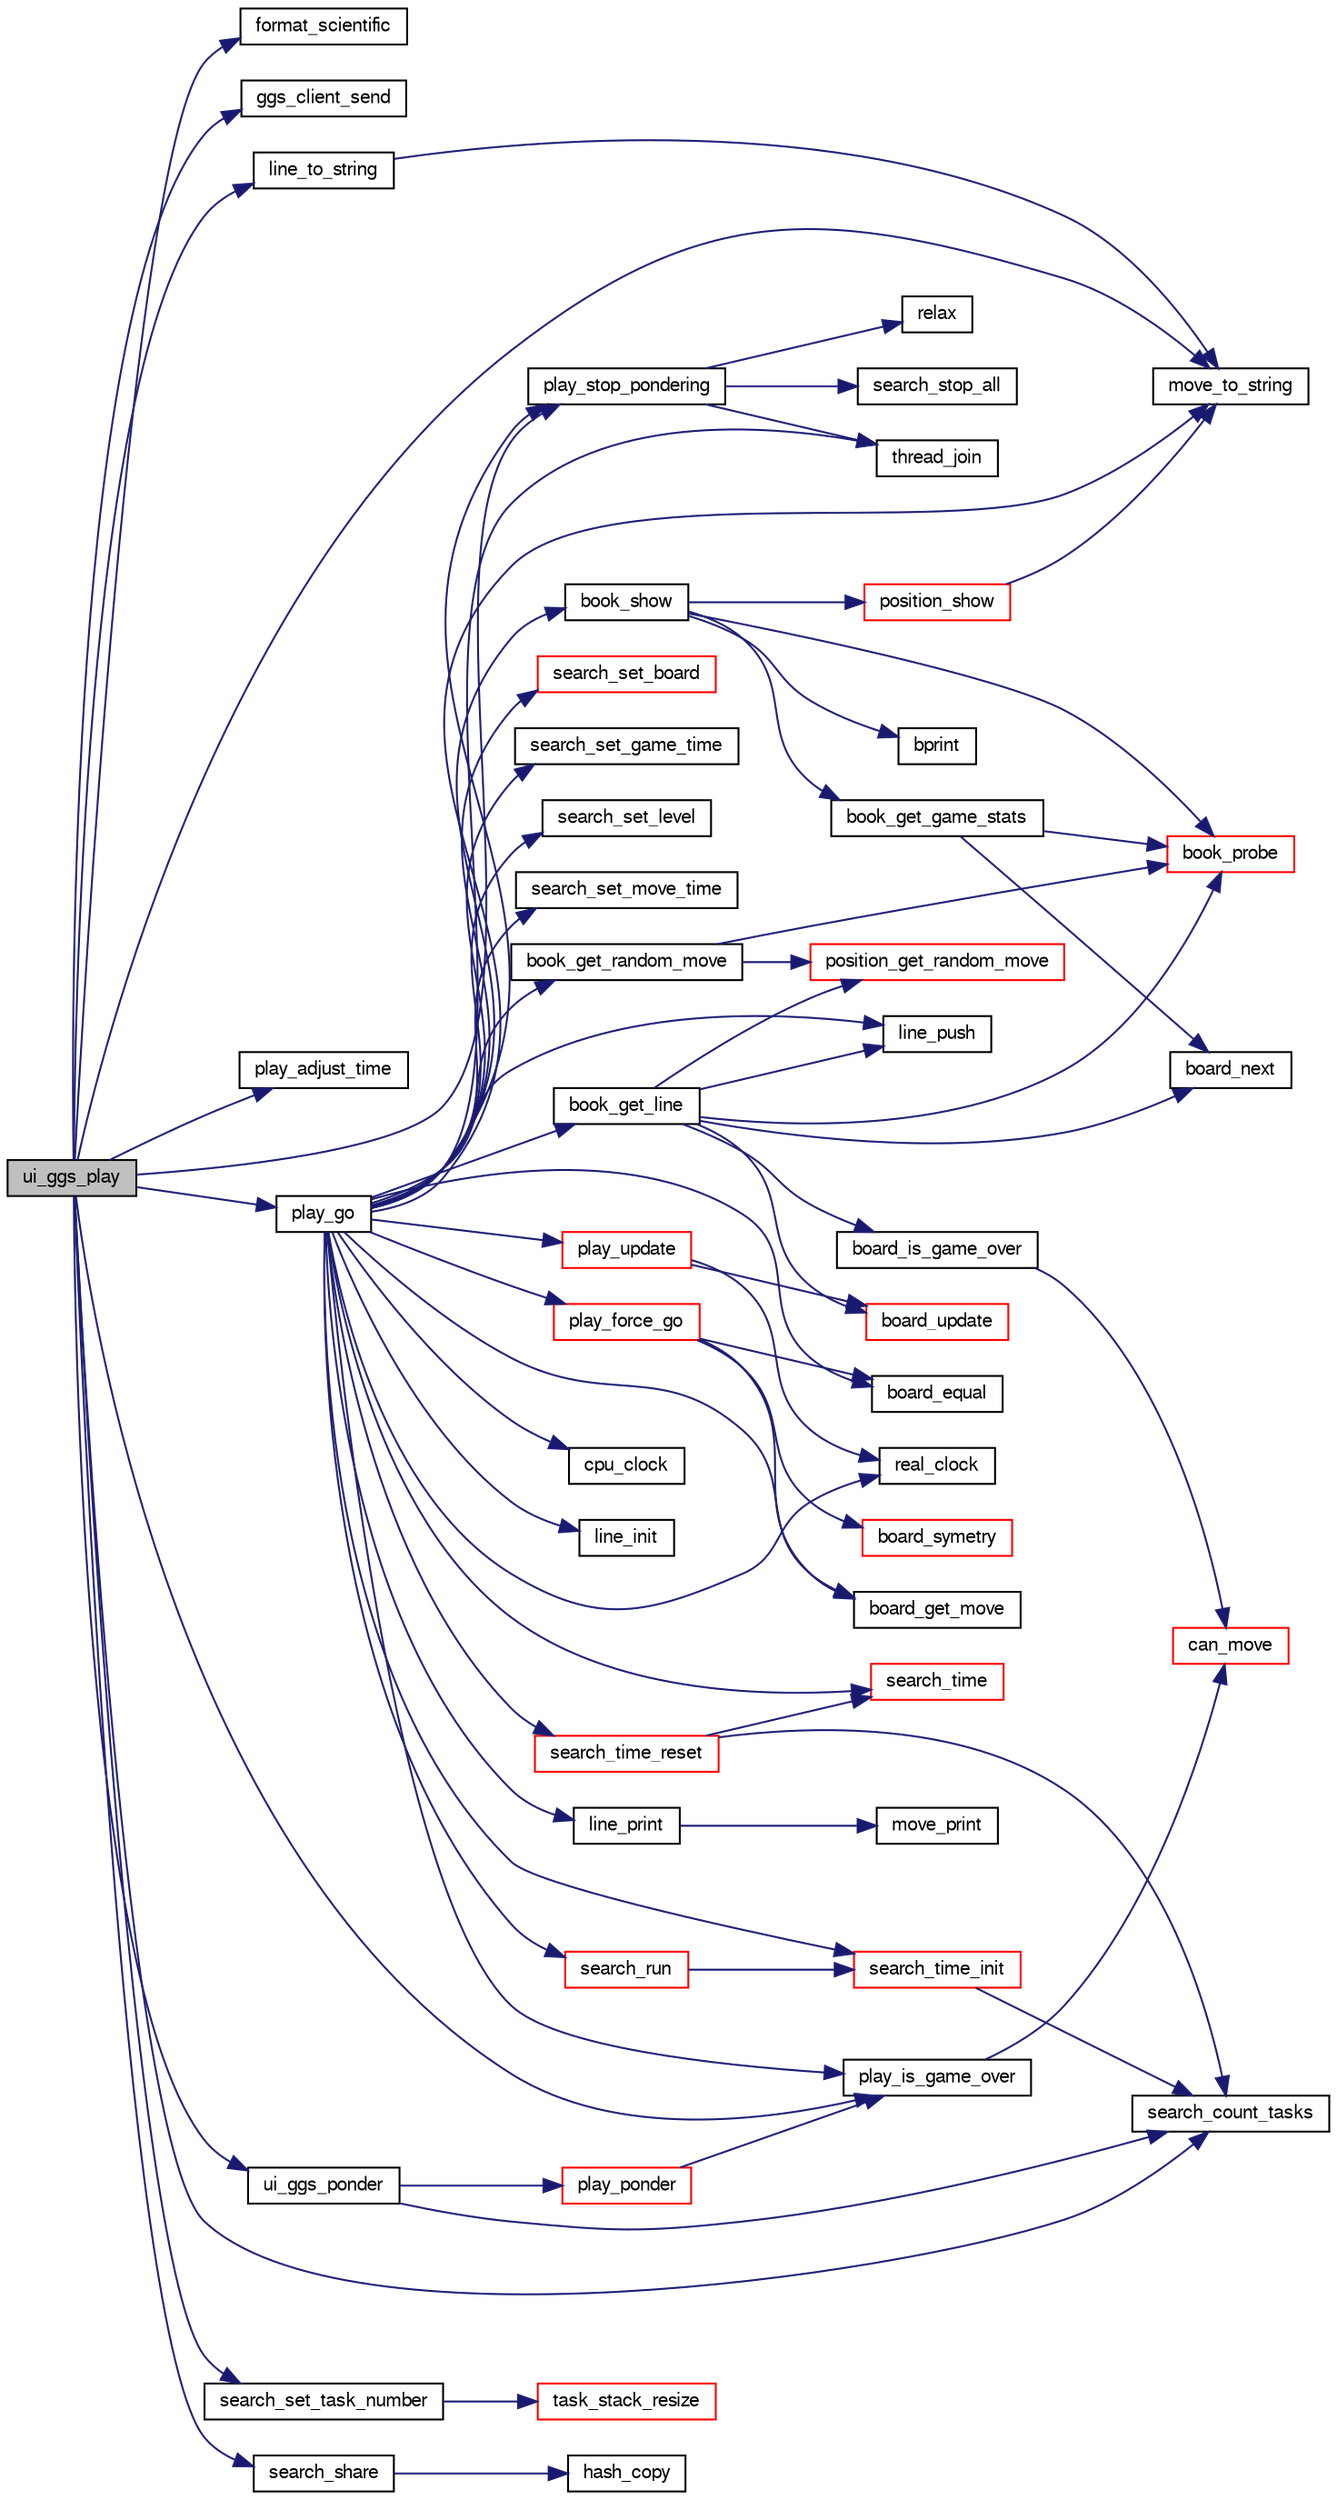 digraph "ui_ggs_play"
{
 // LATEX_PDF_SIZE
  bgcolor="transparent";
  edge [fontname="FreeSans",fontsize="10",labelfontname="FreeSans",labelfontsize="10"];
  node [fontname="FreeSans",fontsize="10",shape=record];
  rankdir="LR";
  Node1 [label="ui_ggs_play",height=0.2,width=0.4,color="black", fillcolor="grey75", style="filled", fontcolor="black",tooltip="ui_ggs_play"];
  Node1 -> Node2 [color="midnightblue",fontsize="10",style="solid",fontname="FreeSans"];
  Node2 [label="format_scientific",height=0.2,width=0.4,color="black",URL="$util_8c.html#aca38ff7870723c58be824ba5865abd03",tooltip="Format a value with a unit."];
  Node1 -> Node3 [color="midnightblue",fontsize="10",style="solid",fontname="FreeSans"];
  Node3 [label="ggs_client_send",height=0.2,width=0.4,color="black",URL="$ggs_8c.html#a946ad3d921468d2abac0b9a3a4bb3406",tooltip="ggs_client_send"];
  Node1 -> Node4 [color="midnightblue",fontsize="10",style="solid",fontname="FreeSans"];
  Node4 [label="line_to_string",height=0.2,width=0.4,color="black",URL="$move_8c.html#a4776e05a37b5a43f0e7d74d8703c66b8",tooltip="Line to string."];
  Node4 -> Node5 [color="midnightblue",fontsize="10",style="solid",fontname="FreeSans"];
  Node5 [label="move_to_string",height=0.2,width=0.4,color="black",URL="$move_8c.html#a5d61a3318dc80a3171250974a921055d",tooltip="Print out a move."];
  Node1 -> Node5 [color="midnightblue",fontsize="10",style="solid",fontname="FreeSans"];
  Node1 -> Node6 [color="midnightblue",fontsize="10",style="solid",fontname="FreeSans"];
  Node6 [label="play_adjust_time",height=0.2,width=0.4,color="black",URL="$play_8c.html#aaeeb0e4e30b701ddca46568101d4ce72",tooltip="adjust time."];
  Node1 -> Node7 [color="midnightblue",fontsize="10",style="solid",fontname="FreeSans"];
  Node7 [label="play_go",height=0.2,width=0.4,color="black",URL="$play_8c.html#aeba64a0b6660a04cff93da447da3f746",tooltip="Start thinking."];
  Node7 -> Node8 [color="midnightblue",fontsize="10",style="solid",fontname="FreeSans"];
  Node8 [label="board_equal",height=0.2,width=0.4,color="black",URL="$board_8c.html#a8b5bfe9db13bf07894a8bc77e3ebfbbe",tooltip="Compare two board for equality."];
  Node7 -> Node9 [color="midnightblue",fontsize="10",style="solid",fontname="FreeSans"];
  Node9 [label="board_get_move",height=0.2,width=0.4,color="black",URL="$board_8c.html#a3b5748c109770fe228ea15b562c0f113",tooltip="Compute a move."];
  Node7 -> Node10 [color="midnightblue",fontsize="10",style="solid",fontname="FreeSans"];
  Node10 [label="book_get_line",height=0.2,width=0.4,color="black",URL="$book_8c.html#a5c4b33003cbd770b19d394d4f6dd6a4f",tooltip="Get a variation from the book."];
  Node10 -> Node11 [color="midnightblue",fontsize="10",style="solid",fontname="FreeSans"];
  Node11 [label="board_is_game_over",height=0.2,width=0.4,color="black",URL="$board_8c.html#a121c1b2912c0f5d559fe85c8ab70f061",tooltip="Check if the game is over."];
  Node11 -> Node12 [color="midnightblue",fontsize="10",style="solid",fontname="FreeSans"];
  Node12 [label="can_move",height=0.2,width=0.4,color="red",URL="$board_8c.html#ae1a532d6eaa0e55357d0f4b9cd659b88",tooltip="Check if a player can move."];
  Node10 -> Node15 [color="midnightblue",fontsize="10",style="solid",fontname="FreeSans"];
  Node15 [label="board_next",height=0.2,width=0.4,color="black",URL="$board_8c.html#aa02d38e320edf6b9d695e2b1eed6c85f",tooltip="Compute a board resulting of a move played on a previous board."];
  Node10 -> Node16 [color="midnightblue",fontsize="10",style="solid",fontname="FreeSans"];
  Node16 [label="board_update",height=0.2,width=0.4,color="red",URL="$board_8c.html#a2d24dea46d67d71b1d9fe9f515d8d675",tooltip="Update a board."];
  Node10 -> Node25 [color="midnightblue",fontsize="10",style="solid",fontname="FreeSans"];
  Node25 [label="book_probe",height=0.2,width=0.4,color="red",URL="$book_8c.html#a0618aa17a7aef4ce9704705ab3f4a8fa",tooltip="Find a position in the book."];
  Node10 -> Node34 [color="midnightblue",fontsize="10",style="solid",fontname="FreeSans"];
  Node34 [label="line_push",height=0.2,width=0.4,color="black",URL="$move_8c.html#a1781d0a89d5c0c8831bb7eb845d19976",tooltip="Add a move to the sequence."];
  Node10 -> Node35 [color="midnightblue",fontsize="10",style="solid",fontname="FreeSans"];
  Node35 [label="position_get_random_move",height=0.2,width=0.4,color="red",URL="$book_8c.html#a51c109a522403edef219cc3a08b26b3e",tooltip="Chose a move at random from the position."];
  Node7 -> Node40 [color="midnightblue",fontsize="10",style="solid",fontname="FreeSans"];
  Node40 [label="book_get_random_move",height=0.2,width=0.4,color="black",URL="$book_8c.html#a71ddeb4c807f9833f5e8507ba9dab350",tooltip="Get a move at random from the opening book."];
  Node40 -> Node25 [color="midnightblue",fontsize="10",style="solid",fontname="FreeSans"];
  Node40 -> Node35 [color="midnightblue",fontsize="10",style="solid",fontname="FreeSans"];
  Node7 -> Node41 [color="midnightblue",fontsize="10",style="solid",fontname="FreeSans"];
  Node41 [label="book_show",height=0.2,width=0.4,color="black",URL="$book_8c.html#a393a42eb1a3ce423cad7df4eb4ffaac4",tooltip="Display a position from the book."];
  Node41 -> Node42 [color="midnightblue",fontsize="10",style="solid",fontname="FreeSans"];
  Node42 [label="book_get_game_stats",height=0.2,width=0.4,color="black",URL="$book_8c.html#aa7c2d0e635012ae756261619a1188e5c",tooltip="Get game statistics from a position."];
  Node42 -> Node15 [color="midnightblue",fontsize="10",style="solid",fontname="FreeSans"];
  Node42 -> Node25 [color="midnightblue",fontsize="10",style="solid",fontname="FreeSans"];
  Node41 -> Node25 [color="midnightblue",fontsize="10",style="solid",fontname="FreeSans"];
  Node41 -> Node43 [color="midnightblue",fontsize="10",style="solid",fontname="FreeSans"];
  Node43 [label="bprint",height=0.2,width=0.4,color="black",URL="$book_8c.html#a08ce2cc5efe2f2afd5556168775528b3",tooltip="print a message on stdout."];
  Node41 -> Node44 [color="midnightblue",fontsize="10",style="solid",fontname="FreeSans"];
  Node44 [label="position_show",height=0.2,width=0.4,color="red",URL="$book_8c.html#a8de8f64b2388b45281acc8b4d5cd03ce",tooltip="print a position in a readable format."];
  Node44 -> Node5 [color="midnightblue",fontsize="10",style="solid",fontname="FreeSans"];
  Node7 -> Node46 [color="midnightblue",fontsize="10",style="solid",fontname="FreeSans"];
  Node46 [label="cpu_clock",height=0.2,width=0.4,color="black",URL="$util_8h.html#a476050b74be66b76cf5d30c89a837798",tooltip=" "];
  Node7 -> Node47 [color="midnightblue",fontsize="10",style="solid",fontname="FreeSans"];
  Node47 [label="line_init",height=0.2,width=0.4,color="black",URL="$move_8c.html#a833b8b36407a601e79b24179cbebbef8",tooltip="Initialize a sequence of moves."];
  Node7 -> Node48 [color="midnightblue",fontsize="10",style="solid",fontname="FreeSans"];
  Node48 [label="line_print",height=0.2,width=0.4,color="black",URL="$move_8c.html#a0ae53ce219676b29cf33f8e7586f75a9",tooltip="Print a move sequence."];
  Node48 -> Node49 [color="midnightblue",fontsize="10",style="solid",fontname="FreeSans"];
  Node49 [label="move_print",height=0.2,width=0.4,color="black",URL="$move_8c.html#a2ec4fa6e50ff377157eddba43ff1d010",tooltip="Print out a move."];
  Node7 -> Node34 [color="midnightblue",fontsize="10",style="solid",fontname="FreeSans"];
  Node7 -> Node5 [color="midnightblue",fontsize="10",style="solid",fontname="FreeSans"];
  Node7 -> Node50 [color="midnightblue",fontsize="10",style="solid",fontname="FreeSans"];
  Node50 [label="play_force_go",height=0.2,width=0.4,color="red",URL="$play_8c.html#a0fac168d26c41a2a24f357011d546143",tooltip="Play a forced move."];
  Node50 -> Node8 [color="midnightblue",fontsize="10",style="solid",fontname="FreeSans"];
  Node50 -> Node9 [color="midnightblue",fontsize="10",style="solid",fontname="FreeSans"];
  Node50 -> Node29 [color="midnightblue",fontsize="10",style="solid",fontname="FreeSans"];
  Node29 [label="board_symetry",height=0.2,width=0.4,color="red",URL="$board_8c.html#aefe9a86ea799322c9c9da6255ebb9d29",tooltip="symetric board"];
  Node7 -> Node51 [color="midnightblue",fontsize="10",style="solid",fontname="FreeSans"];
  Node51 [label="play_is_game_over",height=0.2,width=0.4,color="black",URL="$play_8c.html#ad8fbdebca393fc37414e594b098650b3",tooltip="Check if game is over."];
  Node51 -> Node12 [color="midnightblue",fontsize="10",style="solid",fontname="FreeSans"];
  Node7 -> Node52 [color="midnightblue",fontsize="10",style="solid",fontname="FreeSans"];
  Node52 [label="play_stop_pondering",height=0.2,width=0.4,color="black",URL="$play_8c.html#a4a4b7bf94f1ee79c788fbcca3ddc347f",tooltip="Stop pondering."];
  Node52 -> Node53 [color="midnightblue",fontsize="10",style="solid",fontname="FreeSans"];
  Node53 [label="relax",height=0.2,width=0.4,color="black",URL="$util_8c.html#ae20ec7bae5f5bc33f169d416601e2eea",tooltip="sleep for t ms."];
  Node52 -> Node54 [color="midnightblue",fontsize="10",style="solid",fontname="FreeSans"];
  Node54 [label="search_stop_all",height=0.2,width=0.4,color="black",URL="$search_8c.html#ad775910af78c46412b5ee4b8bc887b67",tooltip="Stop the search."];
  Node52 -> Node55 [color="midnightblue",fontsize="10",style="solid",fontname="FreeSans"];
  Node55 [label="thread_join",height=0.2,width=0.4,color="black",URL="$util_8c.html#a52efa84f4cfd49921787886d9543ab64",tooltip="Join a thread."];
  Node7 -> Node56 [color="midnightblue",fontsize="10",style="solid",fontname="FreeSans"];
  Node56 [label="play_update",height=0.2,width=0.4,color="red",URL="$play_8c.html#a565bcabc21b749bfaad647fd4a4225ea",tooltip="Update the game."];
  Node56 -> Node16 [color="midnightblue",fontsize="10",style="solid",fontname="FreeSans"];
  Node56 -> Node58 [color="midnightblue",fontsize="10",style="solid",fontname="FreeSans"];
  Node58 [label="real_clock",height=0.2,width=0.4,color="black",URL="$util_8h.html#a358b4c5eab4941b90bb9ef1676e5f7e5",tooltip=" "];
  Node7 -> Node58 [color="midnightblue",fontsize="10",style="solid",fontname="FreeSans"];
  Node7 -> Node59 [color="midnightblue",fontsize="10",style="solid",fontname="FreeSans"];
  Node59 [label="search_run",height=0.2,width=0.4,color="red",URL="$root_8c.html#ae8b727693fc7a90e504bd8abec158c84",tooltip="Search the bestmove of a given board."];
  Node59 -> Node189 [color="midnightblue",fontsize="10",style="solid",fontname="FreeSans"];
  Node189 [label="search_time_init",height=0.2,width=0.4,color="red",URL="$search_8c.html#a0338bb851c866a94b8451004068fa394",tooltip="Initialize the alloted time."];
  Node189 -> Node187 [color="midnightblue",fontsize="10",style="solid",fontname="FreeSans"];
  Node187 [label="search_count_tasks",height=0.2,width=0.4,color="black",URL="$search_8c.html#abd4fe1079f4e08e92ebc3ebf3281654f",tooltip="Count the number of tasks used in parallel search."];
  Node7 -> Node192 [color="midnightblue",fontsize="10",style="solid",fontname="FreeSans"];
  Node192 [label="search_set_board",height=0.2,width=0.4,color="red",URL="$search_8c.html#a99ecde00b1e5da1b9366b69ec1971568",tooltip="Set the board to analyze."];
  Node7 -> Node193 [color="midnightblue",fontsize="10",style="solid",fontname="FreeSans"];
  Node193 [label="search_set_game_time",height=0.2,width=0.4,color="black",URL="$search_8c.html#aff1b83c3891eb0c777f3dfc74ce5fb25",tooltip="set time to search."];
  Node7 -> Node194 [color="midnightblue",fontsize="10",style="solid",fontname="FreeSans"];
  Node194 [label="search_set_level",height=0.2,width=0.4,color="black",URL="$search_8c.html#a06bb5a695032b0cc1d8e8ca51e231ad7",tooltip="Set the search level."];
  Node7 -> Node195 [color="midnightblue",fontsize="10",style="solid",fontname="FreeSans"];
  Node195 [label="search_set_move_time",height=0.2,width=0.4,color="black",URL="$search_8c.html#ad85c25af88314b0b35b544ed1721298b",tooltip="set time to search."];
  Node7 -> Node150 [color="midnightblue",fontsize="10",style="solid",fontname="FreeSans"];
  Node150 [label="search_time",height=0.2,width=0.4,color="red",URL="$search_8c.html#afcdfa9c4ac42ff535885efeb671ffe8d",tooltip="Return the time spent by the search."];
  Node7 -> Node189 [color="midnightblue",fontsize="10",style="solid",fontname="FreeSans"];
  Node7 -> Node196 [color="midnightblue",fontsize="10",style="solid",fontname="FreeSans"];
  Node196 [label="search_time_reset",height=0.2,width=0.4,color="red",URL="$search_8c.html#a1e267482ae343ba46e8d1b8c9ae26cb8",tooltip="Reset the alloted time."];
  Node196 -> Node187 [color="midnightblue",fontsize="10",style="solid",fontname="FreeSans"];
  Node196 -> Node150 [color="midnightblue",fontsize="10",style="solid",fontname="FreeSans"];
  Node7 -> Node55 [color="midnightblue",fontsize="10",style="solid",fontname="FreeSans"];
  Node1 -> Node51 [color="midnightblue",fontsize="10",style="solid",fontname="FreeSans"];
  Node1 -> Node52 [color="midnightblue",fontsize="10",style="solid",fontname="FreeSans"];
  Node1 -> Node187 [color="midnightblue",fontsize="10",style="solid",fontname="FreeSans"];
  Node1 -> Node197 [color="midnightblue",fontsize="10",style="solid",fontname="FreeSans"];
  Node197 [label="search_set_task_number",height=0.2,width=0.4,color="black",URL="$search_8c.html#a68cd7675b74d22fc78ce88467e02d6ab",tooltip="Change the number of task."];
  Node197 -> Node198 [color="midnightblue",fontsize="10",style="solid",fontname="FreeSans"];
  Node198 [label="task_stack_resize",height=0.2,width=0.4,color="red",URL="$ybwc_8c.html#a95a724079314f7b0fa62a0d83ad74541",tooltip="Resize the stack of tasks."];
  Node1 -> Node206 [color="midnightblue",fontsize="10",style="solid",fontname="FreeSans"];
  Node206 [label="search_share",height=0.2,width=0.4,color="black",URL="$search_8c.html#ae524c27134e183c0fb26c321edc3b687",tooltip="Share search information."];
  Node206 -> Node207 [color="midnightblue",fontsize="10",style="solid",fontname="FreeSans"];
  Node207 [label="hash_copy",height=0.2,width=0.4,color="black",URL="$hash-lock-free_8c.html#afa74d76fb461e3d5b627f57d51c95622",tooltip="Copy an hastable to another one."];
  Node1 -> Node208 [color="midnightblue",fontsize="10",style="solid",fontname="FreeSans"];
  Node208 [label="ui_ggs_ponder",height=0.2,width=0.4,color="black",URL="$ggs_8c.html#acd83ffbed6d799eebb5ba51884f7f376",tooltip="ui_ggs_ponder"];
  Node208 -> Node209 [color="midnightblue",fontsize="10",style="solid",fontname="FreeSans"];
  Node209 [label="play_ponder",height=0.2,width=0.4,color="red",URL="$play_8c.html#a391455b9715193a13afe7d863734893f",tooltip="Ponder."];
  Node209 -> Node51 [color="midnightblue",fontsize="10",style="solid",fontname="FreeSans"];
  Node208 -> Node187 [color="midnightblue",fontsize="10",style="solid",fontname="FreeSans"];
}
